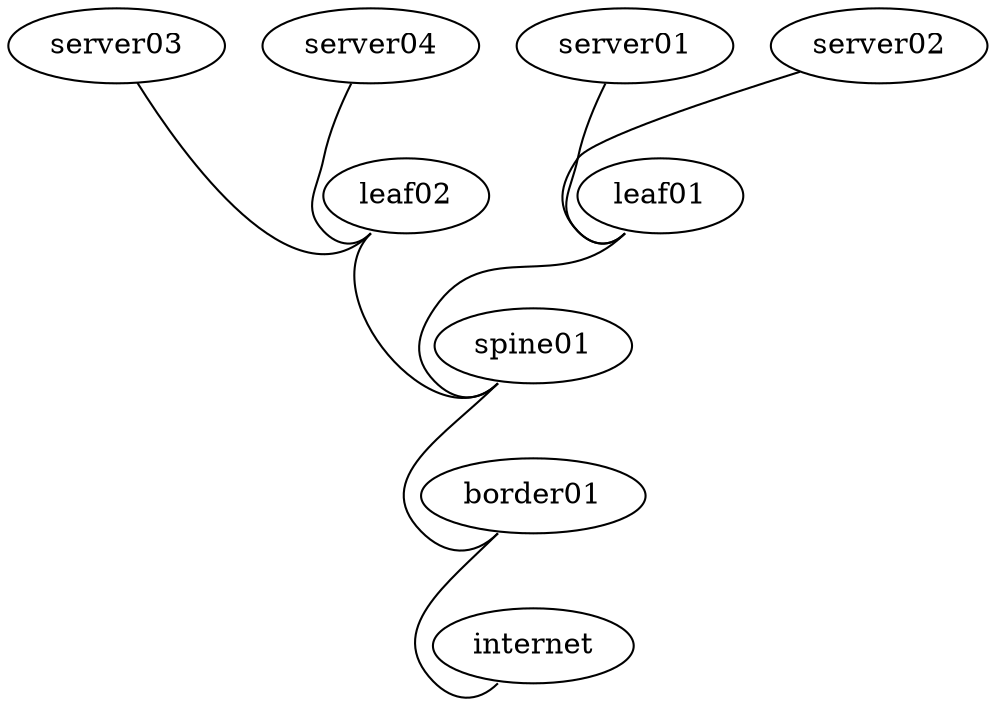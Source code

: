 graph training {
 "leaf01" [function="leaf" os="CumulusCommunity/cumulus-vx" version="3.7.11" memory="1024" config="./helper_scripts/extra_switch_config.sh" mgmt_ip="192.168.200.1"]
 "leaf02" [function="leaf" os="CumulusCommunity/cumulus-vx" version="3.7.11" memory="1024" config="./helper_scripts/extra_switch_config.sh" mgmt_ip="192.168.200.2"]
 "spine01" [function="leaf" os="CumulusCommunity/cumulus-vx" version="3.7.11" memory="1024" config="./helper_scripts/extra_switch_config.sh" mgmt_ip="192.168.200.3"]
 "border01" [function="leaf" os="CumulusCommunity/cumulus-vx" version="3.7.11" memory="1024" config="./helper_scripts/extra_switch_config.sh" mgmt_ip="192.168.200.4"]
 "internet" [function="leaf" os="CumulusCommunity/cumulus-vx" version="3.7.11" memory="1024" config="./helper_scripts/extra_switch_config.sh" mgmt_ip="192.168.200.5"]
 "server01" [function="host" os="generic/debian10" memory="768" config="./helper_scripts/extra_server_config.sh" mgmt_ip="192.168.200.11"]
 "server02" [function="host" os="generic/debian10" memory="768" config="./helper_scripts/extra_server_config.sh" mgmt_ip="192.168.200.12"]
 "server03" [function="host" os="generic/debian10" memory="768" config="./helper_scripts/extra_server_config.sh" mgmt_ip="192.168.200.13"]
 "server04" [function="host" os="generic/debian10" memory="768" config="./helper_scripts/extra_server_config.sh" mgmt_ip="192.168.200.14"]

 "leaf01":"swp1" -- "spine01":"swp1"
 "leaf02":"swp1" -- "spine01":"swp2"
 "spine01":"swp3" -- "border01":"swp3"
 "border01":"swp1" -- "internet":"swp1"
 "server01":"eth1" -- "leaf01":"swp10"
 "server02":"eth1" -- "leaf01":"swp11"
 "server03":"eth1" -- "leaf02":"swp10"
 "server04":"eth1" -- "leaf02":"swp11"

 }
